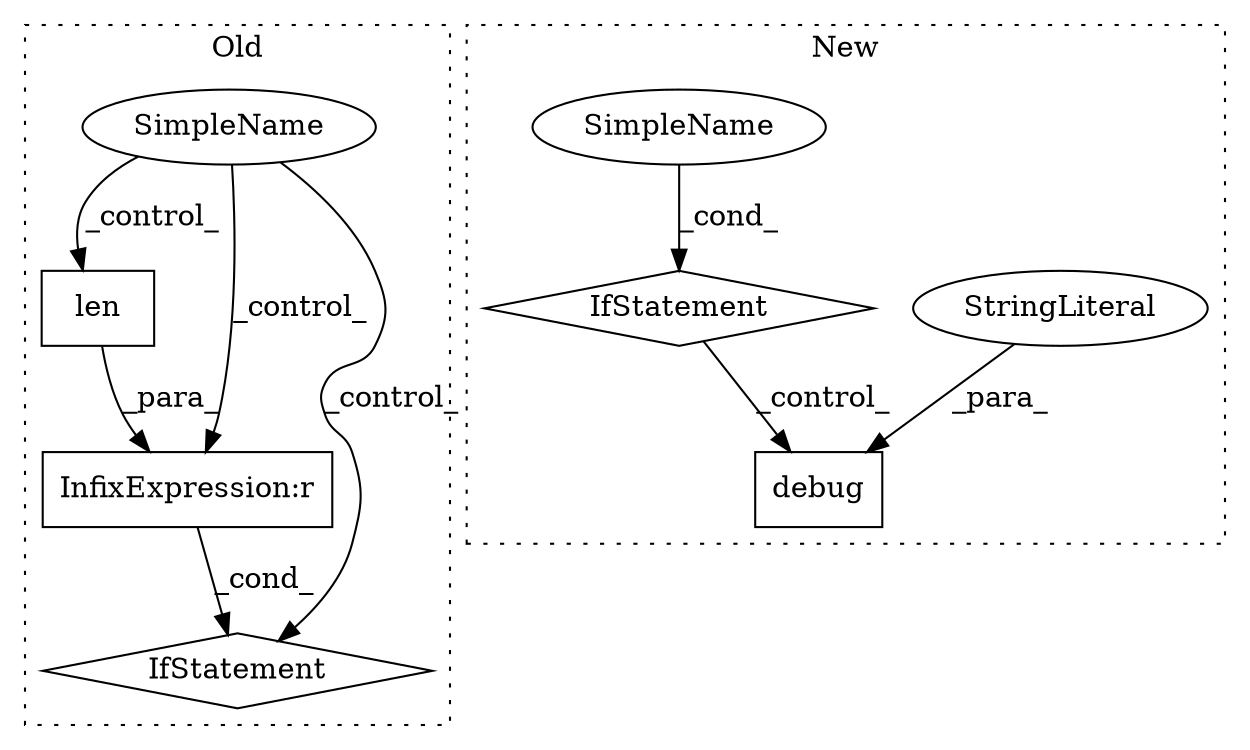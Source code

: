 digraph G {
subgraph cluster0 {
1 [label="len" a="32" s="17948,17965" l="4,1" shape="box"];
6 [label="SimpleName" a="42" s="" l="" shape="ellipse"];
7 [label="InfixExpression:r" a="27" s="17944" l="4" shape="box"];
8 [label="IfStatement" a="25" s="17931,17966" l="4,2" shape="diamond"];
label = "Old";
style="dotted";
}
subgraph cluster1 {
2 [label="debug" a="32" s="18043,18150" l="6,1" shape="box"];
3 [label="StringLiteral" a="45" s="18049" l="78" shape="ellipse"];
4 [label="IfStatement" a="25" s="18011,18026" l="4,2" shape="diamond"];
5 [label="SimpleName" a="42" s="18015" l="11" shape="ellipse"];
label = "New";
style="dotted";
}
1 -> 7 [label="_para_"];
3 -> 2 [label="_para_"];
4 -> 2 [label="_control_"];
5 -> 4 [label="_cond_"];
6 -> 7 [label="_control_"];
6 -> 1 [label="_control_"];
6 -> 8 [label="_control_"];
7 -> 8 [label="_cond_"];
}